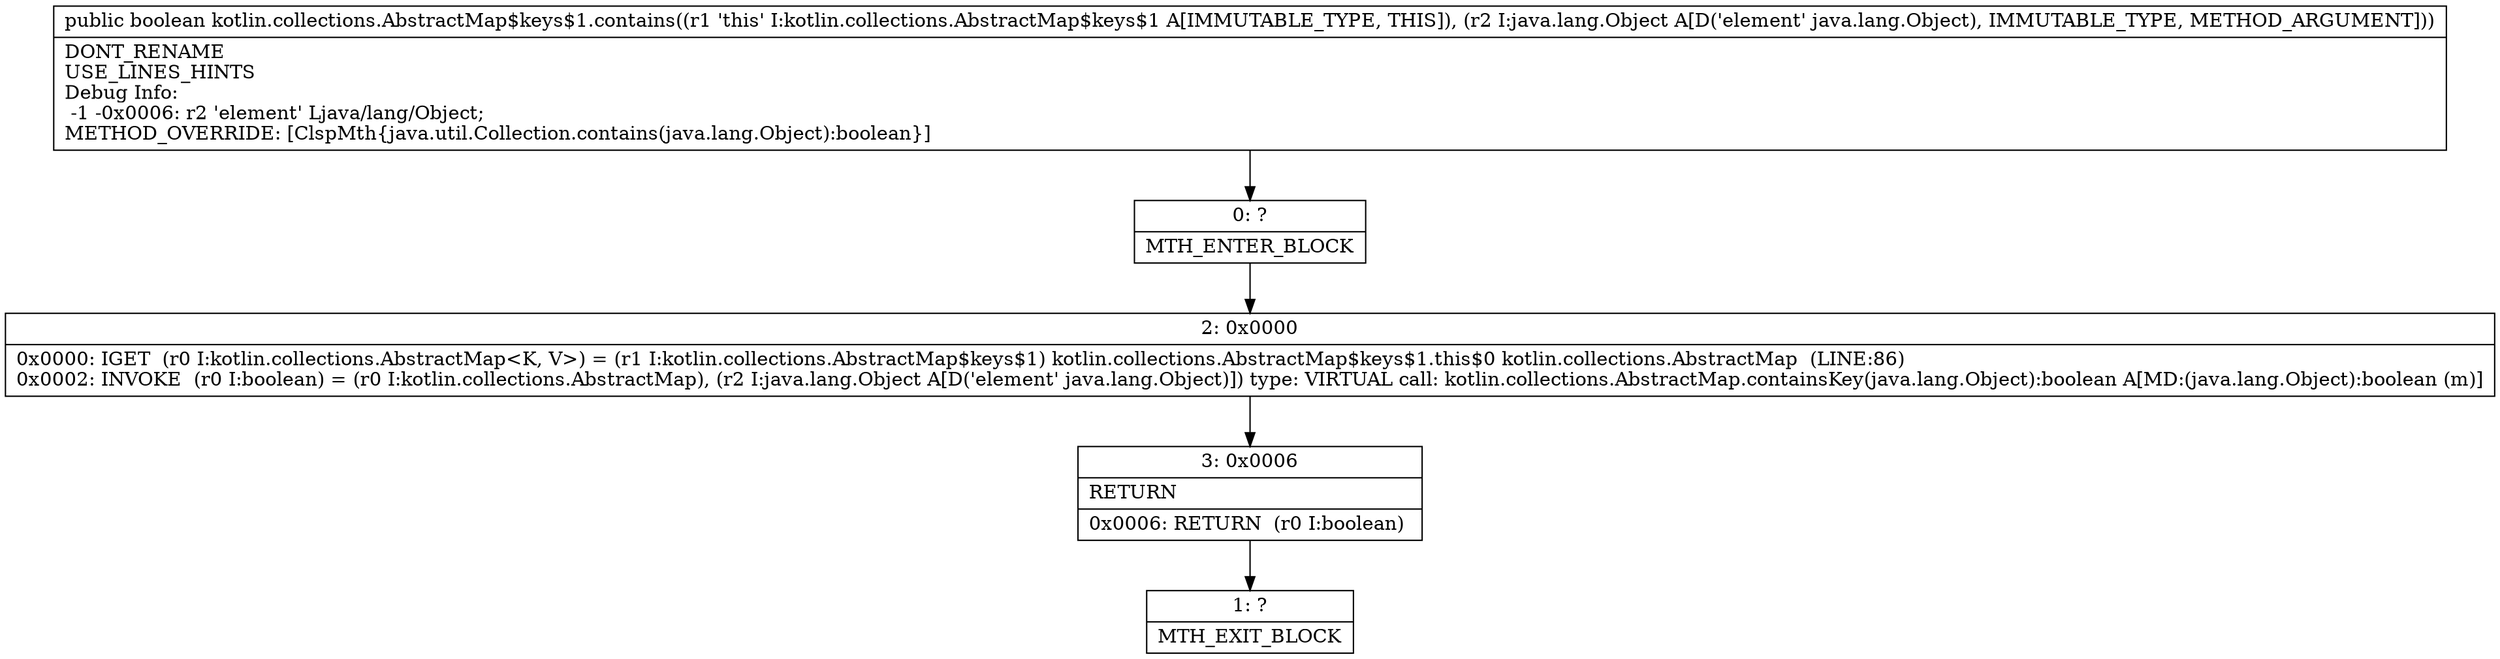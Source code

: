 digraph "CFG forkotlin.collections.AbstractMap$keys$1.contains(Ljava\/lang\/Object;)Z" {
Node_0 [shape=record,label="{0\:\ ?|MTH_ENTER_BLOCK\l}"];
Node_2 [shape=record,label="{2\:\ 0x0000|0x0000: IGET  (r0 I:kotlin.collections.AbstractMap\<K, V\>) = (r1 I:kotlin.collections.AbstractMap$keys$1) kotlin.collections.AbstractMap$keys$1.this$0 kotlin.collections.AbstractMap  (LINE:86)\l0x0002: INVOKE  (r0 I:boolean) = (r0 I:kotlin.collections.AbstractMap), (r2 I:java.lang.Object A[D('element' java.lang.Object)]) type: VIRTUAL call: kotlin.collections.AbstractMap.containsKey(java.lang.Object):boolean A[MD:(java.lang.Object):boolean (m)]\l}"];
Node_3 [shape=record,label="{3\:\ 0x0006|RETURN\l|0x0006: RETURN  (r0 I:boolean) \l}"];
Node_1 [shape=record,label="{1\:\ ?|MTH_EXIT_BLOCK\l}"];
MethodNode[shape=record,label="{public boolean kotlin.collections.AbstractMap$keys$1.contains((r1 'this' I:kotlin.collections.AbstractMap$keys$1 A[IMMUTABLE_TYPE, THIS]), (r2 I:java.lang.Object A[D('element' java.lang.Object), IMMUTABLE_TYPE, METHOD_ARGUMENT]))  | DONT_RENAME\lUSE_LINES_HINTS\lDebug Info:\l  \-1 \-0x0006: r2 'element' Ljava\/lang\/Object;\lMETHOD_OVERRIDE: [ClspMth\{java.util.Collection.contains(java.lang.Object):boolean\}]\l}"];
MethodNode -> Node_0;Node_0 -> Node_2;
Node_2 -> Node_3;
Node_3 -> Node_1;
}

